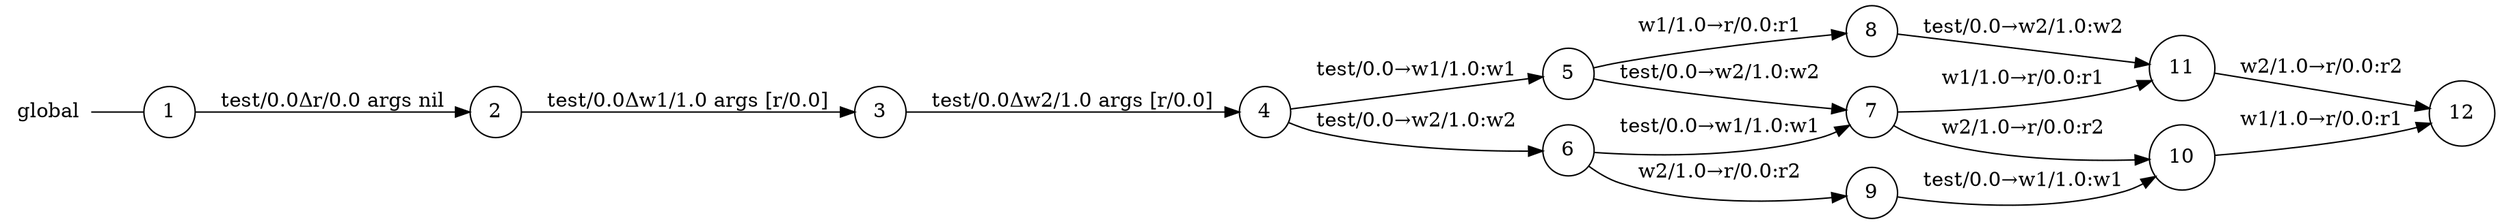 digraph global {
	rankdir="LR";
	n_0 [label="global", shape="plaintext"];
	n_1 [id="9", shape=circle, label="7"];
	n_2 [id="8", shape=circle, label="8"];
	n_3 [id="1", shape=circle, label="1"];
	n_0 -> n_3 [arrowhead=none];
	n_4 [id="7", shape=circle, label="11"];
	n_5 [id="4", shape=circle, label="3"];
	n_6 [id="6", shape=circle, label="5"];
	n_7 [id="3", shape=circle, label="12"];
	n_8 [id="2", shape=circle, label="2"];
	n_9 [id="15", shape=circle, label="4"];
	n_10 [id="10", shape=circle, label="9"];
	n_11 [id="13", shape=circle, label="6"];
	n_12 [id="5", shape=circle, label="10"];

	n_11 -> n_1 [id="[$e|17]", label="test/0.0→w1/1.0:w1"];
	n_4 -> n_7 [id="[$e|23]", label="w2/1.0→r/0.0:r2"];
	n_12 -> n_7 [id="[$e|10]", label="w1/1.0→r/0.0:r1"];
	n_3 -> n_8 [id="[$e|15]", label="test/0.0Δr/0.0 args nil"];
	n_5 -> n_9 [id="[$e|2]", label="test/0.0Δw2/1.0 args [r/0.0]"];
	n_1 -> n_12 [id="[$e|21]", label="w2/1.0→r/0.0:r2"];
	n_6 -> n_2 [id="[$e|5]", label="w1/1.0→r/0.0:r1"];
	n_11 -> n_10 [id="[$e|11]", label="w2/1.0→r/0.0:r2"];
	n_2 -> n_4 [id="[$e|19]", label="test/0.0→w2/1.0:w2"];
	n_10 -> n_12 [id="[$e|9]", label="test/0.0→w1/1.0:w1"];
	n_9 -> n_11 [id="[$e|16]", label="test/0.0→w2/1.0:w2"];
	n_6 -> n_1 [id="[$e|22]", label="test/0.0→w2/1.0:w2"];
	n_9 -> n_6 [id="[$e|4]", label="test/0.0→w1/1.0:w1"];
	n_8 -> n_5 [id="[$e|8]", label="test/0.0Δw1/1.0 args [r/0.0]"];
	n_1 -> n_4 [id="[$e|14]", label="w1/1.0→r/0.0:r1"];
}
